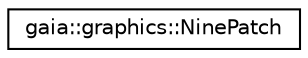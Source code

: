digraph G
{
  edge [fontname="Helvetica",fontsize="10",labelfontname="Helvetica",labelfontsize="10"];
  node [fontname="Helvetica",fontsize="10",shape=record];
  rankdir=LR;
  Node1 [label="gaia::graphics::NinePatch",height=0.2,width=0.4,color="black", fillcolor="white", style="filled",URL="$d9/d28/classgaia_1_1graphics_1_1_nine_patch.html",tooltip="NinePatch class permits drawing a bitmap in nine sections."];
}

